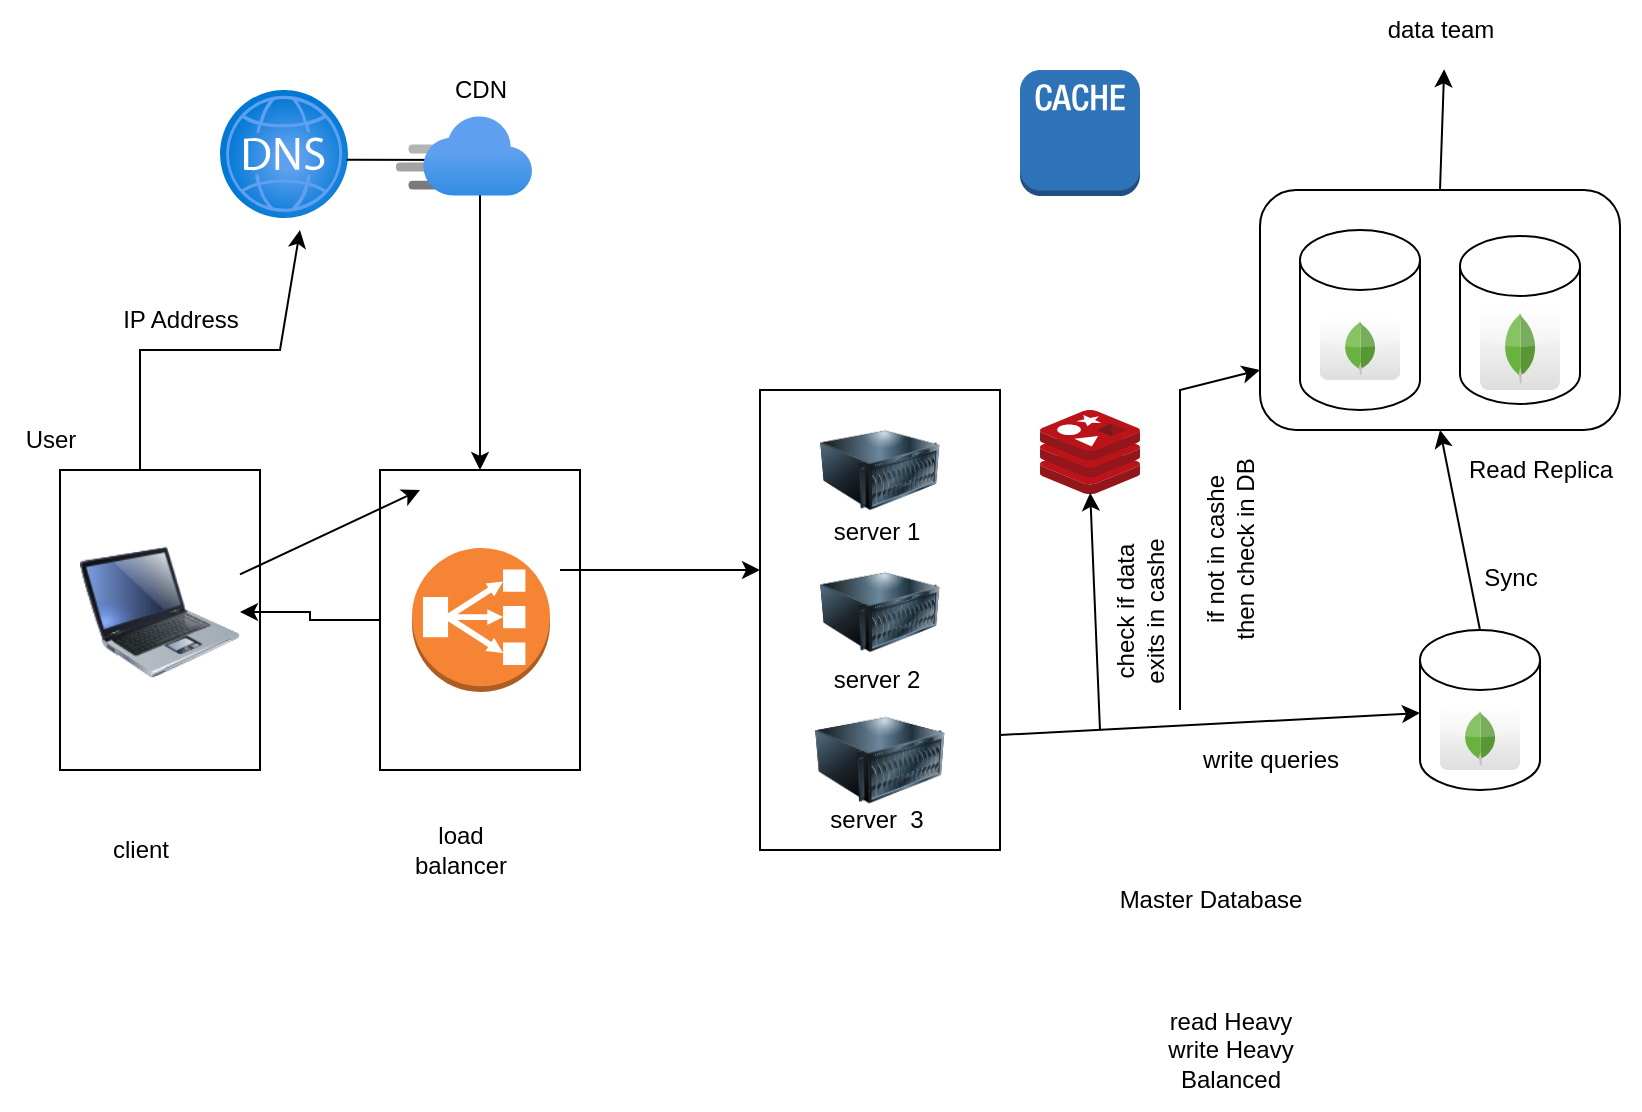 <mxfile version="21.0.6" type="github">
  <diagram name="Page-1" id="kfYuLLiQ5PLdQR8NdMus">
    <mxGraphModel dx="1235" dy="646" grid="1" gridSize="10" guides="1" tooltips="1" connect="1" arrows="1" fold="1" page="1" pageScale="1" pageWidth="850" pageHeight="1100" math="0" shadow="0">
      <root>
        <mxCell id="0" />
        <mxCell id="1" parent="0" />
        <mxCell id="u5VJZweb_LC8ivlD2nt6-1" value="" style="whiteSpace=wrap;html=1;" vertex="1" parent="1">
          <mxGeometry x="40" y="240" width="100" height="150" as="geometry" />
        </mxCell>
        <mxCell id="u5VJZweb_LC8ivlD2nt6-20" value="" style="edgeStyle=orthogonalEdgeStyle;rounded=0;orthogonalLoop=1;jettySize=auto;html=1;" edge="1" parent="1" source="u5VJZweb_LC8ivlD2nt6-2" target="u5VJZweb_LC8ivlD2nt6-15">
          <mxGeometry relative="1" as="geometry" />
        </mxCell>
        <mxCell id="u5VJZweb_LC8ivlD2nt6-2" value="" style="whiteSpace=wrap;html=1;" vertex="1" parent="1">
          <mxGeometry x="200" y="240" width="100" height="150" as="geometry" />
        </mxCell>
        <mxCell id="u5VJZweb_LC8ivlD2nt6-3" value="" style="whiteSpace=wrap;html=1;" vertex="1" parent="1">
          <mxGeometry x="390" y="200" width="120" height="230" as="geometry" />
        </mxCell>
        <mxCell id="u5VJZweb_LC8ivlD2nt6-4" value="" style="shape=cylinder3;whiteSpace=wrap;html=1;boundedLbl=1;backgroundOutline=1;size=15;" vertex="1" parent="1">
          <mxGeometry x="720" y="320" width="60" height="80" as="geometry" />
        </mxCell>
        <mxCell id="u5VJZweb_LC8ivlD2nt6-5" value="" style="rounded=1;whiteSpace=wrap;html=1;" vertex="1" parent="1">
          <mxGeometry x="640" y="100" width="180" height="120" as="geometry" />
        </mxCell>
        <mxCell id="u5VJZweb_LC8ivlD2nt6-6" value="" style="edgeStyle=none;orthogonalLoop=1;jettySize=auto;html=1;rounded=0;exitX=1;exitY=0.75;exitDx=0;exitDy=0;" edge="1" parent="1" source="u5VJZweb_LC8ivlD2nt6-3" target="u5VJZweb_LC8ivlD2nt6-4">
          <mxGeometry width="100" relative="1" as="geometry">
            <mxPoint x="530" y="380" as="sourcePoint" />
            <mxPoint x="630" y="380" as="targetPoint" />
            <Array as="points" />
          </mxGeometry>
        </mxCell>
        <mxCell id="u5VJZweb_LC8ivlD2nt6-7" value="" style="edgeStyle=none;orthogonalLoop=1;jettySize=auto;html=1;rounded=0;entryX=0;entryY=0.75;entryDx=0;entryDy=0;" edge="1" parent="1" target="u5VJZweb_LC8ivlD2nt6-5">
          <mxGeometry width="100" relative="1" as="geometry">
            <mxPoint x="600" y="360" as="sourcePoint" />
            <mxPoint x="620" y="260" as="targetPoint" />
            <Array as="points">
              <mxPoint x="600" y="200" />
            </Array>
          </mxGeometry>
        </mxCell>
        <mxCell id="u5VJZweb_LC8ivlD2nt6-8" value="" style="edgeStyle=none;orthogonalLoop=1;jettySize=auto;html=1;rounded=0;entryX=0.5;entryY=1;entryDx=0;entryDy=0;exitX=0.5;exitY=0;exitDx=0;exitDy=0;exitPerimeter=0;" edge="1" parent="1" source="u5VJZweb_LC8ivlD2nt6-4" target="u5VJZweb_LC8ivlD2nt6-5">
          <mxGeometry width="100" relative="1" as="geometry">
            <mxPoint x="680" y="280" as="sourcePoint" />
            <mxPoint x="780" y="280" as="targetPoint" />
            <Array as="points" />
          </mxGeometry>
        </mxCell>
        <mxCell id="u5VJZweb_LC8ivlD2nt6-9" value="" style="sketch=0;aspect=fixed;html=1;points=[];align=center;image;fontSize=12;image=img/lib/mscae/Cache_Redis_Product.svg;" vertex="1" parent="1">
          <mxGeometry x="530" y="210" width="50" height="42" as="geometry" />
        </mxCell>
        <mxCell id="u5VJZweb_LC8ivlD2nt6-10" value="" style="edgeStyle=none;orthogonalLoop=1;jettySize=auto;html=1;rounded=0;entryX=0.502;entryY=0.986;entryDx=0;entryDy=0;entryPerimeter=0;" edge="1" parent="1" target="u5VJZweb_LC8ivlD2nt6-9">
          <mxGeometry width="100" relative="1" as="geometry">
            <mxPoint x="560" y="370" as="sourcePoint" />
            <mxPoint x="600" y="300" as="targetPoint" />
            <Array as="points" />
          </mxGeometry>
        </mxCell>
        <mxCell id="u5VJZweb_LC8ivlD2nt6-11" value="" style="image;html=1;image=img/lib/clip_art/computers/Server_128x128.png" vertex="1" parent="1">
          <mxGeometry x="420" y="210" width="60" height="60" as="geometry" />
        </mxCell>
        <mxCell id="u5VJZweb_LC8ivlD2nt6-12" value="" style="image;html=1;image=img/lib/clip_art/computers/Server_128x128.png" vertex="1" parent="1">
          <mxGeometry x="420" y="286" width="60" height="50" as="geometry" />
        </mxCell>
        <mxCell id="u5VJZweb_LC8ivlD2nt6-13" value="" style="image;html=1;image=img/lib/clip_art/computers/Server_128x128.png" vertex="1" parent="1">
          <mxGeometry x="417.5" y="360" width="65" height="50" as="geometry" />
        </mxCell>
        <mxCell id="u5VJZweb_LC8ivlD2nt6-14" value="" style="outlineConnect=0;dashed=0;verticalLabelPosition=bottom;verticalAlign=top;align=center;html=1;shape=mxgraph.aws3.classic_load_balancer;fillColor=#F58534;gradientColor=none;" vertex="1" parent="1">
          <mxGeometry x="216" y="279" width="69" height="72" as="geometry" />
        </mxCell>
        <mxCell id="u5VJZweb_LC8ivlD2nt6-15" value="" style="image;html=1;image=img/lib/clip_art/computers/Laptop_128x128.png" vertex="1" parent="1">
          <mxGeometry x="50" y="271" width="80" height="80" as="geometry" />
        </mxCell>
        <mxCell id="u5VJZweb_LC8ivlD2nt6-16" value="" style="aspect=fixed;html=1;points=[];align=center;image;fontSize=12;image=img/lib/azure2/networking/DNS_Zones.svg;" vertex="1" parent="1">
          <mxGeometry x="120" y="50" width="64" height="64" as="geometry" />
        </mxCell>
        <mxCell id="u5VJZweb_LC8ivlD2nt6-17" value="" style="edgeStyle=none;orthogonalLoop=1;jettySize=auto;html=1;rounded=0;exitX=0.4;exitY=0;exitDx=0;exitDy=0;exitPerimeter=0;" edge="1" parent="1" source="u5VJZweb_LC8ivlD2nt6-1">
          <mxGeometry width="100" relative="1" as="geometry">
            <mxPoint x="50" y="160" as="sourcePoint" />
            <mxPoint x="160" y="120" as="targetPoint" />
            <Array as="points">
              <mxPoint x="80" y="180" />
              <mxPoint x="150" y="180" />
            </Array>
          </mxGeometry>
        </mxCell>
        <mxCell id="u5VJZweb_LC8ivlD2nt6-18" value="" style="edgeStyle=none;orthogonalLoop=1;jettySize=auto;html=1;rounded=0;exitX=0.99;exitY=0.544;exitDx=0;exitDy=0;exitPerimeter=0;entryX=0.5;entryY=0;entryDx=0;entryDy=0;" edge="1" parent="1" source="u5VJZweb_LC8ivlD2nt6-16" target="u5VJZweb_LC8ivlD2nt6-2">
          <mxGeometry width="100" relative="1" as="geometry">
            <mxPoint x="200" y="100" as="sourcePoint" />
            <mxPoint x="300" y="85" as="targetPoint" />
            <Array as="points">
              <mxPoint x="250" y="85" />
            </Array>
          </mxGeometry>
        </mxCell>
        <mxCell id="u5VJZweb_LC8ivlD2nt6-21" value="" style="edgeStyle=none;orthogonalLoop=1;jettySize=auto;html=1;rounded=0;" edge="1" parent="1" source="u5VJZweb_LC8ivlD2nt6-15">
          <mxGeometry width="100" relative="1" as="geometry">
            <mxPoint x="120" y="250" as="sourcePoint" />
            <mxPoint x="220" y="250" as="targetPoint" />
            <Array as="points" />
          </mxGeometry>
        </mxCell>
        <mxCell id="u5VJZweb_LC8ivlD2nt6-22" value="client&lt;br&gt;" style="text;html=1;align=center;verticalAlign=middle;resizable=0;points=[];autosize=1;strokeColor=none;fillColor=none;" vertex="1" parent="1">
          <mxGeometry x="55" y="415" width="50" height="30" as="geometry" />
        </mxCell>
        <mxCell id="u5VJZweb_LC8ivlD2nt6-23" value="load &lt;br&gt;balancer" style="text;html=1;align=center;verticalAlign=middle;resizable=0;points=[];autosize=1;strokeColor=none;fillColor=none;" vertex="1" parent="1">
          <mxGeometry x="205" y="410" width="70" height="40" as="geometry" />
        </mxCell>
        <mxCell id="u5VJZweb_LC8ivlD2nt6-24" value="server 1&lt;br&gt;" style="text;html=1;align=center;verticalAlign=middle;resizable=0;points=[];autosize=1;strokeColor=none;fillColor=none;" vertex="1" parent="1">
          <mxGeometry x="412.5" y="256" width="70" height="30" as="geometry" />
        </mxCell>
        <mxCell id="u5VJZweb_LC8ivlD2nt6-25" value="server 2&lt;br&gt;" style="text;html=1;align=center;verticalAlign=middle;resizable=0;points=[];autosize=1;strokeColor=none;fillColor=none;" vertex="1" parent="1">
          <mxGeometry x="412.5" y="330" width="70" height="30" as="geometry" />
        </mxCell>
        <mxCell id="u5VJZweb_LC8ivlD2nt6-26" value="server&amp;nbsp; 3&lt;br&gt;" style="text;html=1;align=center;verticalAlign=middle;resizable=0;points=[];autosize=1;strokeColor=none;fillColor=none;" vertex="1" parent="1">
          <mxGeometry x="412.5" y="400" width="70" height="30" as="geometry" />
        </mxCell>
        <mxCell id="u5VJZweb_LC8ivlD2nt6-27" value="read Heavy&lt;br&gt;write Heavy&lt;br&gt;Balanced&lt;br&gt;" style="text;html=1;align=center;verticalAlign=middle;resizable=0;points=[];autosize=1;strokeColor=none;fillColor=none;" vertex="1" parent="1">
          <mxGeometry x="580" y="500" width="90" height="60" as="geometry" />
        </mxCell>
        <mxCell id="u5VJZweb_LC8ivlD2nt6-28" value="IP Address&lt;br&gt;" style="text;html=1;align=center;verticalAlign=middle;resizable=0;points=[];autosize=1;strokeColor=none;fillColor=none;" vertex="1" parent="1">
          <mxGeometry x="60" y="150" width="80" height="30" as="geometry" />
        </mxCell>
        <mxCell id="u5VJZweb_LC8ivlD2nt6-29" value="User&lt;br&gt;" style="text;html=1;align=center;verticalAlign=middle;resizable=0;points=[];autosize=1;strokeColor=none;fillColor=none;" vertex="1" parent="1">
          <mxGeometry x="10" y="210" width="50" height="30" as="geometry" />
        </mxCell>
        <mxCell id="u5VJZweb_LC8ivlD2nt6-31" value="" style="edgeStyle=none;orthogonalLoop=1;jettySize=auto;html=1;rounded=0;" edge="1" parent="1">
          <mxGeometry width="100" relative="1" as="geometry">
            <mxPoint x="290" y="290" as="sourcePoint" />
            <mxPoint x="390" y="290" as="targetPoint" />
            <Array as="points" />
          </mxGeometry>
        </mxCell>
        <mxCell id="u5VJZweb_LC8ivlD2nt6-33" value="" style="outlineConnect=0;dashed=0;verticalLabelPosition=bottom;verticalAlign=top;align=center;html=1;shape=mxgraph.aws3.cache_node;fillColor=#2E73B8;gradientColor=none;" vertex="1" parent="1">
          <mxGeometry x="520" y="40" width="60" height="63" as="geometry" />
        </mxCell>
        <mxCell id="u5VJZweb_LC8ivlD2nt6-34" value="" style="shape=cylinder3;whiteSpace=wrap;html=1;boundedLbl=1;backgroundOutline=1;size=15;" vertex="1" parent="1">
          <mxGeometry x="740" y="123" width="60" height="84" as="geometry" />
        </mxCell>
        <mxCell id="u5VJZweb_LC8ivlD2nt6-35" value="" style="shape=cylinder3;whiteSpace=wrap;html=1;boundedLbl=1;backgroundOutline=1;size=15;" vertex="1" parent="1">
          <mxGeometry x="660" y="120" width="60" height="90" as="geometry" />
        </mxCell>
        <mxCell id="u5VJZweb_LC8ivlD2nt6-36" value="" style="dashed=0;outlineConnect=0;html=1;align=center;labelPosition=center;verticalLabelPosition=bottom;verticalAlign=top;shape=mxgraph.webicons.mongodb;gradientColor=#DFDEDE" vertex="1" parent="1">
          <mxGeometry x="670" y="163" width="40" height="32" as="geometry" />
        </mxCell>
        <mxCell id="u5VJZweb_LC8ivlD2nt6-37" value="" style="dashed=0;outlineConnect=0;html=1;align=center;labelPosition=center;verticalLabelPosition=bottom;verticalAlign=top;shape=mxgraph.webicons.mongodb;gradientColor=#DFDEDE" vertex="1" parent="1">
          <mxGeometry x="750" y="158" width="40" height="42" as="geometry" />
        </mxCell>
        <mxCell id="u5VJZweb_LC8ivlD2nt6-38" value="" style="dashed=0;outlineConnect=0;html=1;align=center;labelPosition=center;verticalLabelPosition=bottom;verticalAlign=top;shape=mxgraph.webicons.mongodb;gradientColor=#DFDEDE" vertex="1" parent="1">
          <mxGeometry x="730" y="358" width="40" height="32" as="geometry" />
        </mxCell>
        <mxCell id="u5VJZweb_LC8ivlD2nt6-39" value="write queries" style="text;html=1;align=center;verticalAlign=middle;resizable=0;points=[];autosize=1;strokeColor=none;fillColor=none;" vertex="1" parent="1">
          <mxGeometry x="600" y="370" width="90" height="30" as="geometry" />
        </mxCell>
        <mxCell id="u5VJZweb_LC8ivlD2nt6-41" value="Master Database" style="text;html=1;align=center;verticalAlign=middle;resizable=0;points=[];autosize=1;strokeColor=none;fillColor=none;" vertex="1" parent="1">
          <mxGeometry x="560" y="440" width="110" height="30" as="geometry" />
        </mxCell>
        <mxCell id="u5VJZweb_LC8ivlD2nt6-42" value="if not in cashe &lt;br&gt;then check in DB" style="text;html=1;align=center;verticalAlign=middle;resizable=0;points=[];autosize=1;strokeColor=none;fillColor=none;rotation=-90;" vertex="1" parent="1">
          <mxGeometry x="570" y="260" width="110" height="40" as="geometry" />
        </mxCell>
        <mxCell id="u5VJZweb_LC8ivlD2nt6-43" value="Sync&lt;br&gt;" style="text;html=1;align=center;verticalAlign=middle;resizable=0;points=[];autosize=1;strokeColor=none;fillColor=none;" vertex="1" parent="1">
          <mxGeometry x="740" y="279" width="50" height="30" as="geometry" />
        </mxCell>
        <mxCell id="u5VJZweb_LC8ivlD2nt6-44" value="data team&lt;br&gt;" style="text;html=1;align=center;verticalAlign=middle;resizable=0;points=[];autosize=1;strokeColor=none;fillColor=none;" vertex="1" parent="1">
          <mxGeometry x="690" y="5" width="80" height="30" as="geometry" />
        </mxCell>
        <mxCell id="u5VJZweb_LC8ivlD2nt6-46" value="" style="edgeStyle=none;orthogonalLoop=1;jettySize=auto;html=1;rounded=0;entryX=0.526;entryY=1.155;entryDx=0;entryDy=0;entryPerimeter=0;exitX=0.5;exitY=0;exitDx=0;exitDy=0;" edge="1" parent="1" source="u5VJZweb_LC8ivlD2nt6-5" target="u5VJZweb_LC8ivlD2nt6-44">
          <mxGeometry width="100" relative="1" as="geometry">
            <mxPoint x="670" y="60" as="sourcePoint" />
            <mxPoint x="770" y="60" as="targetPoint" />
            <Array as="points" />
          </mxGeometry>
        </mxCell>
        <mxCell id="u5VJZweb_LC8ivlD2nt6-47" value="check if data &lt;br&gt;exits in cashe&lt;br&gt;" style="text;html=1;align=center;verticalAlign=middle;resizable=0;points=[];autosize=1;strokeColor=none;fillColor=none;rotation=-90;" vertex="1" parent="1">
          <mxGeometry x="530" y="291" width="100" height="40" as="geometry" />
        </mxCell>
        <mxCell id="u5VJZweb_LC8ivlD2nt6-49" value="Read Replica&lt;br&gt;" style="text;html=1;align=center;verticalAlign=middle;resizable=0;points=[];autosize=1;strokeColor=none;fillColor=none;" vertex="1" parent="1">
          <mxGeometry x="730" y="225" width="100" height="30" as="geometry" />
        </mxCell>
        <mxCell id="u5VJZweb_LC8ivlD2nt6-50" value="" style="aspect=fixed;html=1;points=[];align=center;image;fontSize=12;image=img/lib/azure2/app_services/CDN_Profiles.svg;" vertex="1" parent="1">
          <mxGeometry x="208" y="63" width="68" height="40" as="geometry" />
        </mxCell>
        <mxCell id="u5VJZweb_LC8ivlD2nt6-51" value="CDN&lt;br&gt;" style="text;html=1;align=center;verticalAlign=middle;resizable=0;points=[];autosize=1;strokeColor=none;fillColor=none;" vertex="1" parent="1">
          <mxGeometry x="225" y="35" width="50" height="30" as="geometry" />
        </mxCell>
      </root>
    </mxGraphModel>
  </diagram>
</mxfile>
